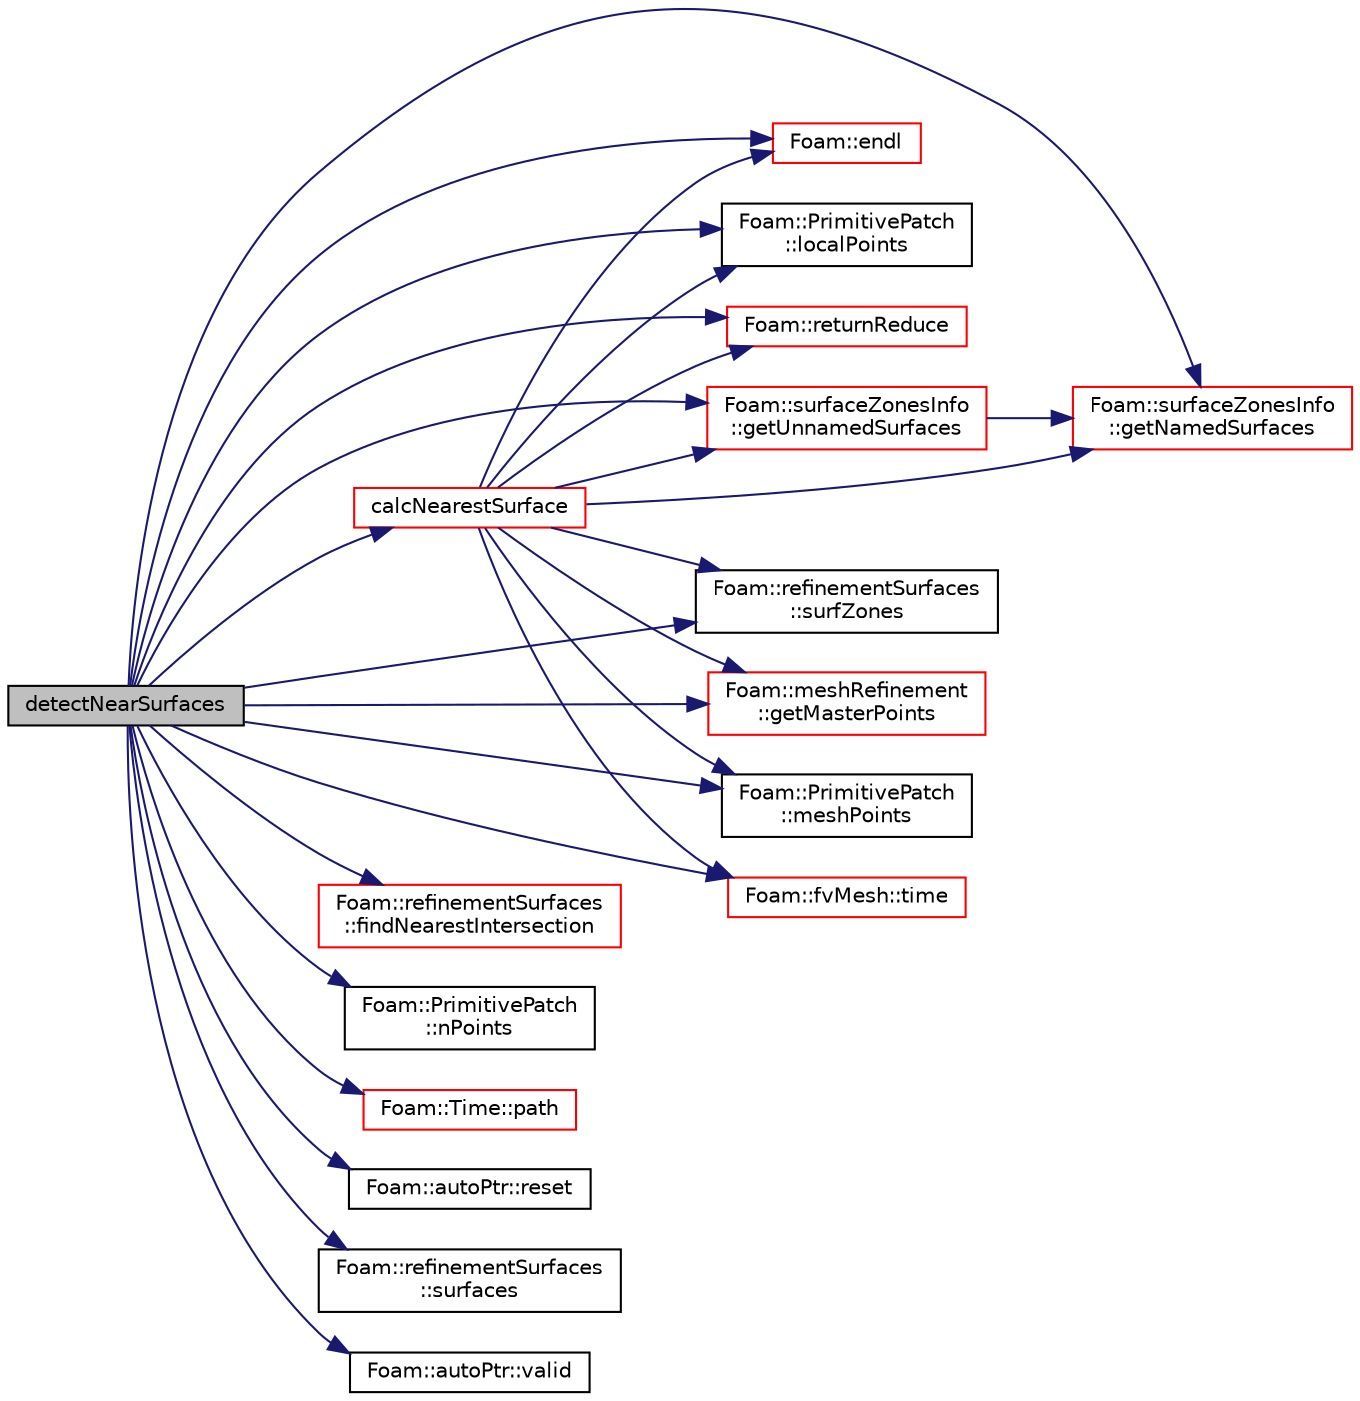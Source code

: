 digraph "detectNearSurfaces"
{
  bgcolor="transparent";
  edge [fontname="Helvetica",fontsize="10",labelfontname="Helvetica",labelfontsize="10"];
  node [fontname="Helvetica",fontsize="10",shape=record];
  rankdir="LR";
  Node3254 [label="detectNearSurfaces",height=0.2,width=0.4,color="black", fillcolor="grey75", style="filled", fontcolor="black"];
  Node3254 -> Node3255 [color="midnightblue",fontsize="10",style="solid",fontname="Helvetica"];
  Node3255 [label="calcNearestSurface",height=0.2,width=0.4,color="red",URL="$a25921.html#a0a334a64613ee0c208d8edf18306bcf2",tooltip="Per patch point calculate point on nearest surface. Set as. "];
  Node3255 -> Node3256 [color="midnightblue",fontsize="10",style="solid",fontname="Helvetica"];
  Node3256 [label="Foam::endl",height=0.2,width=0.4,color="red",URL="$a21851.html#a2db8fe02a0d3909e9351bb4275b23ce4",tooltip="Add newline and flush stream. "];
  Node3255 -> Node3258 [color="midnightblue",fontsize="10",style="solid",fontname="Helvetica"];
  Node3258 [label="Foam::PrimitivePatch\l::localPoints",height=0.2,width=0.4,color="black",URL="$a28693.html#aca6c65ee2831bb6795149af7635640a2",tooltip="Return pointField of points in patch. "];
  Node3255 -> Node3262 [color="midnightblue",fontsize="10",style="solid",fontname="Helvetica"];
  Node3262 [label="Foam::returnReduce",height=0.2,width=0.4,color="red",URL="$a21851.html#a8d528a67d2a9c6fe4fb94bc86872624b"];
  Node3255 -> Node3282 [color="midnightblue",fontsize="10",style="solid",fontname="Helvetica"];
  Node3282 [label="Foam::surfaceZonesInfo\l::getNamedSurfaces",height=0.2,width=0.4,color="red",URL="$a25885.html#a59d8871cd9c916017046af1f0a57c60f",tooltip="Get indices of named surfaces (surfaces with faceZoneName) "];
  Node3255 -> Node3343 [color="midnightblue",fontsize="10",style="solid",fontname="Helvetica"];
  Node3343 [label="Foam::refinementSurfaces\l::surfZones",height=0.2,width=0.4,color="black",URL="$a25881.html#ab01f5ea8179426ce11414d1e1fee91e5"];
  Node3255 -> Node3344 [color="midnightblue",fontsize="10",style="solid",fontname="Helvetica"];
  Node3344 [label="Foam::surfaceZonesInfo\l::getUnnamedSurfaces",height=0.2,width=0.4,color="red",URL="$a25885.html#a1f8c08324d9ad320e759f30f23b2d151",tooltip="Get indices of unnamed surfaces (surfaces without faceZoneName) "];
  Node3344 -> Node3282 [color="midnightblue",fontsize="10",style="solid",fontname="Helvetica"];
  Node3255 -> Node3353 [color="midnightblue",fontsize="10",style="solid",fontname="Helvetica"];
  Node3353 [label="Foam::meshRefinement\l::getMasterPoints",height=0.2,width=0.4,color="red",URL="$a25857.html#ab7f36dd5e2a0f638f316332f5e355ea6",tooltip="Determine master point for subset of points. If coupled. "];
  Node3255 -> Node3391 [color="midnightblue",fontsize="10",style="solid",fontname="Helvetica"];
  Node3391 [label="Foam::PrimitivePatch\l::meshPoints",height=0.2,width=0.4,color="black",URL="$a28693.html#a52e3a457780fe74b31d39dc046bce1d8",tooltip="Return labelList of mesh points in patch. They are constructed. "];
  Node3255 -> Node3478 [color="midnightblue",fontsize="10",style="solid",fontname="Helvetica"];
  Node3478 [label="Foam::fvMesh::time",height=0.2,width=0.4,color="red",URL="$a23593.html#a0d94096809fe3376b29a2a29ca11bb18",tooltip="Return the top-level database. "];
  Node3254 -> Node3256 [color="midnightblue",fontsize="10",style="solid",fontname="Helvetica"];
  Node3254 -> Node3774 [color="midnightblue",fontsize="10",style="solid",fontname="Helvetica"];
  Node3774 [label="Foam::refinementSurfaces\l::findNearestIntersection",height=0.2,width=0.4,color="red",URL="$a25881.html#acf97c614655ec4074abaa9c582fff90f",tooltip="Find intersection nearest to the endpoints. surface1,2 are. "];
  Node3254 -> Node3353 [color="midnightblue",fontsize="10",style="solid",fontname="Helvetica"];
  Node3254 -> Node3282 [color="midnightblue",fontsize="10",style="solid",fontname="Helvetica"];
  Node3254 -> Node3344 [color="midnightblue",fontsize="10",style="solid",fontname="Helvetica"];
  Node3254 -> Node3258 [color="midnightblue",fontsize="10",style="solid",fontname="Helvetica"];
  Node3254 -> Node3391 [color="midnightblue",fontsize="10",style="solid",fontname="Helvetica"];
  Node3254 -> Node3766 [color="midnightblue",fontsize="10",style="solid",fontname="Helvetica"];
  Node3766 [label="Foam::PrimitivePatch\l::nPoints",height=0.2,width=0.4,color="black",URL="$a28693.html#a1c886a784a597459dbf2d9470798e9dd",tooltip="Return number of points supporting patch faces. "];
  Node3254 -> Node3678 [color="midnightblue",fontsize="10",style="solid",fontname="Helvetica"];
  Node3678 [label="Foam::Time::path",height=0.2,width=0.4,color="red",URL="$a27457.html#a3a68a482f9904838898709bec94fedc5",tooltip="Return path. "];
  Node3254 -> Node3777 [color="midnightblue",fontsize="10",style="solid",fontname="Helvetica"];
  Node3777 [label="Foam::autoPtr::reset",height=0.2,width=0.4,color="black",URL="$a27073.html#ab46a1bc64c9af6414376c6c18d3bee62",tooltip="If object pointer already set, delete object and set to given. "];
  Node3254 -> Node3262 [color="midnightblue",fontsize="10",style="solid",fontname="Helvetica"];
  Node3254 -> Node3687 [color="midnightblue",fontsize="10",style="solid",fontname="Helvetica"];
  Node3687 [label="Foam::refinementSurfaces\l::surfaces",height=0.2,width=0.4,color="black",URL="$a25881.html#aecbcb64045a3d1f599507e1dbd376c88"];
  Node3254 -> Node3343 [color="midnightblue",fontsize="10",style="solid",fontname="Helvetica"];
  Node3254 -> Node3478 [color="midnightblue",fontsize="10",style="solid",fontname="Helvetica"];
  Node3254 -> Node3626 [color="midnightblue",fontsize="10",style="solid",fontname="Helvetica"];
  Node3626 [label="Foam::autoPtr::valid",height=0.2,width=0.4,color="black",URL="$a27073.html#a315419f26d3c59fa143b49b90a019049",tooltip="Return true if the autoPtr valid (ie, the pointer is set) "];
}
